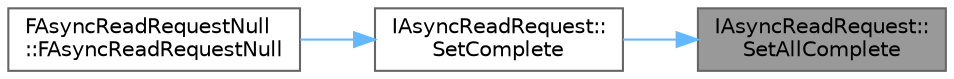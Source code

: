 digraph "IAsyncReadRequest::SetAllComplete"
{
 // INTERACTIVE_SVG=YES
 // LATEX_PDF_SIZE
  bgcolor="transparent";
  edge [fontname=Helvetica,fontsize=10,labelfontname=Helvetica,labelfontsize=10];
  node [fontname=Helvetica,fontsize=10,shape=box,height=0.2,width=0.4];
  rankdir="RL";
  Node1 [id="Node000001",label="IAsyncReadRequest::\lSetAllComplete",height=0.2,width=0.4,color="gray40", fillcolor="grey60", style="filled", fontcolor="black",tooltip=" "];
  Node1 -> Node2 [id="edge1_Node000001_Node000002",dir="back",color="steelblue1",style="solid",tooltip=" "];
  Node2 [id="Node000002",label="IAsyncReadRequest::\lSetComplete",height=0.2,width=0.4,color="grey40", fillcolor="white", style="filled",URL="$db/d75/classIAsyncReadRequest.html#ad99a18bb41c2958093b1b96e86695f4e",tooltip=" "];
  Node2 -> Node3 [id="edge2_Node000002_Node000003",dir="back",color="steelblue1",style="solid",tooltip=" "];
  Node3 [id="Node000003",label="FAsyncReadRequestNull\l::FAsyncReadRequestNull",height=0.2,width=0.4,color="grey40", fillcolor="white", style="filled",URL="$d1/d24/classFAsyncReadRequestNull.html#aceb6d27d18ec482807566511b7137ac1",tooltip=" "];
}
